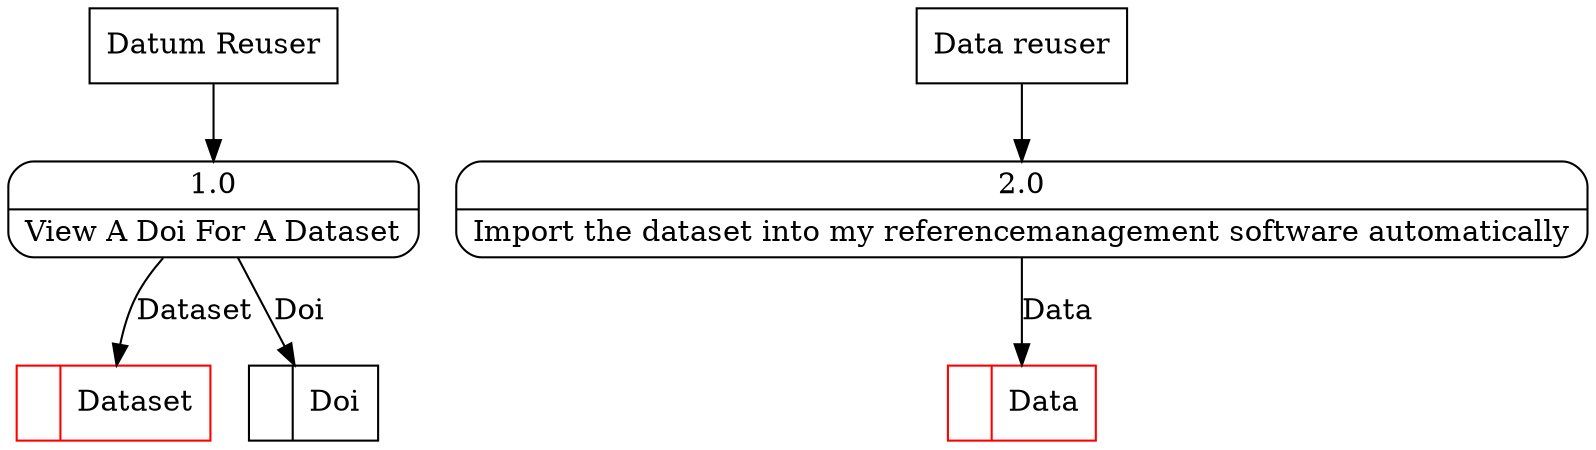digraph dfd2{ 
node[shape=record]
200 [label="<f0>  |<f1> Dataset " color=red];
201 [label="<f0>  |<f1> Doi " ];
202 [label="Datum Reuser" shape=box];
203 [label="{<f0> 1.0|<f1> View A Doi For A Dataset }" shape=Mrecord];
2 [label="{<f0> 2.0|<f1> Import the dataset into my referencemanagement software automatically }" shape=Mrecord];
1000 [label="Data reuser" shape=box];
1000 -> 2
1002 [label="<f0>  |<f1> Data " color=red];
2 -> 1002 [label="Data"]
202 -> 203
203 -> 201 [label="Doi"]
203 -> 200 [label="Dataset"]
}